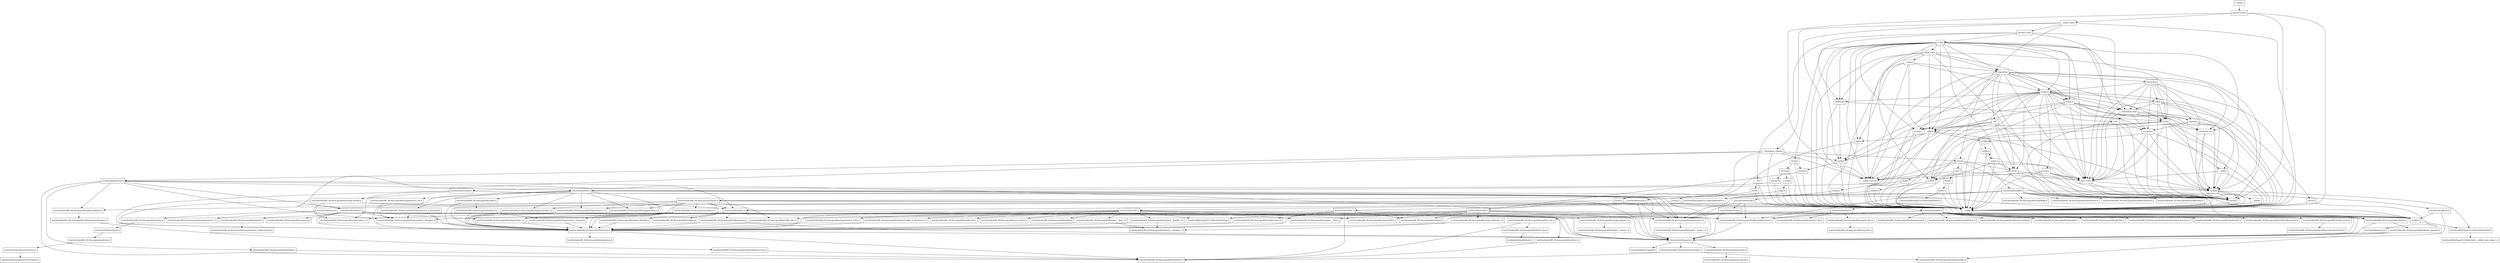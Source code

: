 digraph "dependencies" {
  header_0 [ shape="box", label="\<stdin\>" ];
  header_1 [ shape="box", label="shared_mutex" ];
  header_10 [ shape="box", label="/usr/include/pthread.h" ];
  header_100 [ shape="box", label="/usr/include/x86_64-linux-gnu/bits/mathcalls.h" ];
  header_101 [ shape="box", label="/usr/include/x86_64-linux-gnu/bits/mathcalls-narrow.h" ];
  header_102 [ shape="box", label="/usr/include/x86_64-linux-gnu/bits/iscanonical.h" ];
  header_103 [ shape="box", label="/usr/include/x86_64-linux-gnu/bits/mathinline.h" ];
  header_104 [ shape="box", label="iosfwd" ];
  header_105 [ shape="box", label="wchar.h" ];
  header_106 [ shape="box", label="/usr/include/wchar.h" ];
  header_107 [ shape="box", label="/usr/local/lib/clang/10.0.0/include/stdarg.h" ];
  header_108 [ shape="box", label="/usr/include/x86_64-linux-gnu/bits/types/wint_t.h" ];
  header_109 [ shape="box", label="/usr/include/x86_64-linux-gnu/bits/types/mbstate_t.h" ];
  header_11 [ shape="box", label="version" ];
  header_110 [ shape="box", label="/usr/include/x86_64-linux-gnu/bits/types/__mbstate_t.h" ];
  header_111 [ shape="box", label="/usr/include/x86_64-linux-gnu/bits/types/__FILE.h" ];
  header_112 [ shape="box", label="/usr/include/x86_64-linux-gnu/bits/types/FILE.h" ];
  header_113 [ shape="box", label="__functional_base" ];
  header_114 [ shape="box", label="typeinfo" ];
  header_115 [ shape="box", label="new" ];
  header_116 [ shape="box", label="utility" ];
  header_117 [ shape="box", label="__tuple" ];
  header_118 [ shape="box", label="initializer_list" ];
  header_119 [ shape="box", label="cstring" ];
  header_12 [ shape="box", label="__undef_macros" ];
  header_120 [ shape="box", label="string.h" ];
  header_121 [ shape="box", label="/usr/include/string.h" ];
  header_122 [ shape="box", label="/usr/include/strings.h" ];
  header_123 [ shape="box", label="__debug" ];
  header_124 [ shape="box", label="cstdio" ];
  header_125 [ shape="box", label="stdio.h" ];
  header_126 [ shape="box", label="/usr/include/stdio.h" ];
  header_127 [ shape="box", label="/usr/include/x86_64-linux-gnu/bits/types/__fpos_t.h" ];
  header_128 [ shape="box", label="/usr/include/x86_64-linux-gnu/bits/types/__fpos64_t.h" ];
  header_129 [ shape="box", label="/usr/include/x86_64-linux-gnu/bits/types/struct_FILE.h" ];
  header_13 [ shape="box", label="__mutex_base" ];
  header_130 [ shape="box", label="/usr/include/x86_64-linux-gnu/bits/types/cookie_io_functions_t.h" ];
  header_131 [ shape="box", label="/usr/include/x86_64-linux-gnu/bits/stdio_lim.h" ];
  header_132 [ shape="box", label="/usr/include/x86_64-linux-gnu/bits/sys_errlist.h" ];
  header_133 [ shape="box", label="/usr/include/x86_64-linux-gnu/bits/stdio.h" ];
  header_134 [ shape="box", label="string" ];
  header_135 [ shape="box", label="string_view" ];
  header_136 [ shape="box", label="__string" ];
  header_137 [ shape="box", label="algorithm" ];
  header_138 [ shape="box", label="memory" ];
  header_139 [ shape="box", label="iterator" ];
  header_14 [ shape="box", label="chrono" ];
  header_140 [ shape="box", label="tuple" ];
  header_141 [ shape="box", label="cassert" ];
  header_142 [ shape="box", label="/usr/include/assert.h" ];
  header_143 [ shape="box", label="atomic" ];
  header_144 [ shape="box", label="functional" ];
  header_145 [ shape="box", label="bit" ];
  header_146 [ shape="box", label="cwchar" ];
  header_147 [ shape="box", label="cwctype" ];
  header_148 [ shape="box", label="cctype" ];
  header_149 [ shape="box", label="ctype.h" ];
  header_15 [ shape="box", label="ctime" ];
  header_150 [ shape="box", label="/usr/include/ctype.h" ];
  header_151 [ shape="box", label="wctype.h" ];
  header_152 [ shape="box", label="/usr/include/wctype.h" ];
  header_153 [ shape="box", label="/usr/include/x86_64-linux-gnu/bits/wctype-wchar.h" ];
  header_154 [ shape="box", label="__threading_support" ];
  header_155 [ shape="box", label="/usr/include/sched.h" ];
  header_156 [ shape="box", label="/usr/include/x86_64-linux-gnu/bits/sched.h" ];
  header_157 [ shape="box", label="/usr/include/x86_64-linux-gnu/bits/types/struct_sched_param.h" ];
  header_158 [ shape="box", label="/usr/include/x86_64-linux-gnu/bits/cpu-set.h" ];
  header_159 [ shape="box", label="/usr/include/x86_64-linux-gnu/bits/setjmp.h" ];
  header_16 [ shape="box", label="/usr/include/time.h" ];
  header_17 [ shape="box", label="stddef.h" ];
  header_18 [ shape="box", label="/usr/local/lib/clang/10.0.0/include/stddef.h" ];
  header_19 [ shape="box", label="/usr/include/x86_64-linux-gnu/bits/time.h" ];
  header_2 [ shape="box", label="__config" ];
  header_20 [ shape="box", label="/usr/include/x86_64-linux-gnu/bits/types.h" ];
  header_21 [ shape="box", label="/usr/include/x86_64-linux-gnu/bits/typesizes.h" ];
  header_22 [ shape="box", label="/usr/include/x86_64-linux-gnu/bits/timex.h" ];
  header_23 [ shape="box", label="/usr/include/x86_64-linux-gnu/bits/types/struct_timeval.h" ];
  header_24 [ shape="box", label="/usr/include/x86_64-linux-gnu/bits/types/clock_t.h" ];
  header_25 [ shape="box", label="/usr/include/x86_64-linux-gnu/bits/types/time_t.h" ];
  header_26 [ shape="box", label="/usr/include/x86_64-linux-gnu/bits/types/struct_tm.h" ];
  header_27 [ shape="box", label="/usr/include/x86_64-linux-gnu/bits/types/struct_timespec.h" ];
  header_28 [ shape="box", label="/usr/include/x86_64-linux-gnu/bits/types/clockid_t.h" ];
  header_29 [ shape="box", label="/usr/include/x86_64-linux-gnu/bits/types/timer_t.h" ];
  header_3 [ shape="box", label="/usr/include/features.h" ];
  header_30 [ shape="box", label="/usr/include/x86_64-linux-gnu/bits/types/struct_itimerspec.h" ];
  header_31 [ shape="box", label="/usr/include/x86_64-linux-gnu/bits/types/locale_t.h" ];
  header_32 [ shape="box", label="/usr/include/x86_64-linux-gnu/bits/types/__locale_t.h" ];
  header_33 [ shape="box", label="type_traits" ];
  header_34 [ shape="box", label="cstddef" ];
  header_35 [ shape="box", label="/usr/local/lib/clang/10.0.0/include/__stddef_max_align_t.h" ];
  header_36 [ shape="box", label="__nullptr" ];
  header_37 [ shape="box", label="ratio" ];
  header_38 [ shape="box", label="cstdint" ];
  header_39 [ shape="box", label="stdint.h" ];
  header_4 [ shape="box", label="/usr/include/stdc-predef.h" ];
  header_40 [ shape="box", label="/usr/local/lib/clang/10.0.0/include/stdint.h" ];
  header_41 [ shape="box", label="/usr/include/stdint.h" ];
  header_42 [ shape="box", label="/usr/include/x86_64-linux-gnu/bits/libc-header-start.h" ];
  header_43 [ shape="box", label="/usr/include/x86_64-linux-gnu/bits/wchar.h" ];
  header_44 [ shape="box", label="/usr/include/x86_64-linux-gnu/bits/stdint-intn.h" ];
  header_45 [ shape="box", label="/usr/include/x86_64-linux-gnu/bits/stdint-uintn.h" ];
  header_46 [ shape="box", label="climits" ];
  header_47 [ shape="box", label="limits.h" ];
  header_48 [ shape="box", label="/usr/local/lib/clang/10.0.0/include/limits.h" ];
  header_49 [ shape="box", label="/usr/include/limits.h" ];
  header_5 [ shape="box", label="/usr/include/x86_64-linux-gnu/sys/cdefs.h" ];
  header_50 [ shape="box", label="/usr/include/x86_64-linux-gnu/bits/posix1_lim.h" ];
  header_51 [ shape="box", label="/usr/include/x86_64-linux-gnu/bits/local_lim.h" ];
  header_52 [ shape="box", label="/usr/include/linux/limits.h" ];
  header_53 [ shape="box", label="/usr/include/x86_64-linux-gnu/bits/posix2_lim.h" ];
  header_54 [ shape="box", label="/usr/include/x86_64-linux-gnu/bits/xopen_lim.h" ];
  header_55 [ shape="box", label="/usr/include/x86_64-linux-gnu/bits/uio_lim.h" ];
  header_56 [ shape="box", label="limits" ];
  header_57 [ shape="box", label="system_error" ];
  header_58 [ shape="box", label="__errc" ];
  header_59 [ shape="box", label="cerrno" ];
  header_6 [ shape="box", label="/usr/include/x86_64-linux-gnu/bits/wordsize.h" ];
  header_60 [ shape="box", label="errno.h" ];
  header_61 [ shape="box", label="/usr/include/errno.h" ];
  header_62 [ shape="box", label="/usr/include/x86_64-linux-gnu/bits/errno.h" ];
  header_63 [ shape="box", label="/usr/include/linux/errno.h" ];
  header_64 [ shape="box", label="/usr/include/x86_64-linux-gnu/asm/errno.h" ];
  header_65 [ shape="box", label="/usr/include/asm-generic/errno.h" ];
  header_66 [ shape="box", label="/usr/include/asm-generic/errno-base.h" ];
  header_67 [ shape="box", label="/usr/include/x86_64-linux-gnu/bits/types/error_t.h" ];
  header_68 [ shape="box", label="stdexcept" ];
  header_69 [ shape="box", label="exception" ];
  header_7 [ shape="box", label="/usr/include/x86_64-linux-gnu/bits/long-double.h" ];
  header_70 [ shape="box", label="cstdlib" ];
  header_71 [ shape="box", label="stdlib.h" ];
  header_72 [ shape="box", label="/usr/include/stdlib.h" ];
  header_73 [ shape="box", label="/usr/include/x86_64-linux-gnu/bits/waitflags.h" ];
  header_74 [ shape="box", label="/usr/include/x86_64-linux-gnu/bits/waitstatus.h" ];
  header_75 [ shape="box", label="/usr/include/x86_64-linux-gnu/bits/floatn.h" ];
  header_76 [ shape="box", label="/usr/include/x86_64-linux-gnu/bits/floatn-common.h" ];
  header_77 [ shape="box", label="/usr/include/x86_64-linux-gnu/sys/types.h" ];
  header_78 [ shape="box", label="/usr/include/endian.h" ];
  header_79 [ shape="box", label="/usr/include/x86_64-linux-gnu/bits/endian.h" ];
  header_8 [ shape="box", label="/usr/include/x86_64-linux-gnu/gnu/stubs.h" ];
  header_80 [ shape="box", label="/usr/include/x86_64-linux-gnu/bits/byteswap.h" ];
  header_81 [ shape="box", label="/usr/include/x86_64-linux-gnu/bits/uintn-identity.h" ];
  header_82 [ shape="box", label="/usr/include/x86_64-linux-gnu/sys/select.h" ];
  header_83 [ shape="box", label="/usr/include/x86_64-linux-gnu/bits/select.h" ];
  header_84 [ shape="box", label="/usr/include/x86_64-linux-gnu/bits/types/sigset_t.h" ];
  header_85 [ shape="box", label="/usr/include/x86_64-linux-gnu/bits/types/__sigset_t.h" ];
  header_86 [ shape="box", label="/usr/include/x86_64-linux-gnu/bits/pthreadtypes.h" ];
  header_87 [ shape="box", label="/usr/include/x86_64-linux-gnu/bits/thread-shared-types.h" ];
  header_88 [ shape="box", label="/usr/include/x86_64-linux-gnu/bits/pthreadtypes-arch.h" ];
  header_89 [ shape="box", label="/usr/include/alloca.h" ];
  header_9 [ shape="box", label="/usr/include/x86_64-linux-gnu/gnu/stubs-64.h" ];
  header_90 [ shape="box", label="/usr/include/x86_64-linux-gnu/bits/stdlib-bsearch.h" ];
  header_91 [ shape="box", label="/usr/include/x86_64-linux-gnu/bits/stdlib-float.h" ];
  header_92 [ shape="box", label="math.h" ];
  header_93 [ shape="box", label="/usr/include/math.h" ];
  header_94 [ shape="box", label="/usr/include/x86_64-linux-gnu/bits/math-vector.h" ];
  header_95 [ shape="box", label="/usr/include/x86_64-linux-gnu/bits/libm-simd-decl-stubs.h" ];
  header_96 [ shape="box", label="/usr/include/x86_64-linux-gnu/bits/flt-eval-method.h" ];
  header_97 [ shape="box", label="/usr/include/x86_64-linux-gnu/bits/fp-logb.h" ];
  header_98 [ shape="box", label="/usr/include/x86_64-linux-gnu/bits/fp-fast.h" ];
  header_99 [ shape="box", label="/usr/include/x86_64-linux-gnu/bits/mathcalls-helper-functions.h" ];
  header_118 -> header_34;
  header_118 -> header_2;
  header_119 -> header_2;
  header_119 -> header_120;
  header_61 -> header_62;
  header_61 -> header_3;
  header_61 -> header_67;
  header_60 -> header_61;
  header_60 -> header_2;
  header_63 -> header_64;
  header_62 -> header_63;
  header_65 -> header_66;
  header_64 -> header_65;
  header_69 -> header_11;
  header_69 -> header_34;
  header_69 -> header_2;
  header_69 -> header_70;
  header_69 -> header_33;
  header_68 -> header_69;
  header_68 -> header_104;
  header_68 -> header_2;
  header_114 -> header_69;
  header_114 -> header_34;
  header_114 -> header_2;
  header_114 -> header_38;
  header_115 -> header_69;
  header_115 -> header_34;
  header_115 -> header_2;
  header_115 -> header_33;
  header_115 -> header_11;
  header_72 -> header_17;
  header_72 -> header_31;
  header_72 -> header_73;
  header_72 -> header_89;
  header_72 -> header_42;
  header_72 -> header_74;
  header_72 -> header_75;
  header_72 -> header_90;
  header_72 -> header_91;
  header_72 -> header_77;
  header_70 -> header_71;
  header_70 -> header_2;
  header_71 -> header_72;
  header_71 -> header_2;
  header_71 -> header_92;
  header_76 -> header_7;
  header_76 -> header_3;
  header_77 -> header_17;
  header_77 -> header_29;
  header_77 -> header_28;
  header_77 -> header_25;
  header_77 -> header_24;
  header_77 -> header_20;
  header_77 -> header_44;
  header_77 -> header_3;
  header_77 -> header_82;
  header_77 -> header_78;
  header_77 -> header_86;
  header_75 -> header_76;
  header_75 -> header_3;
  header_116 -> header_11;
  header_116 -> header_38;
  header_116 -> header_34;
  header_116 -> header_33;
  header_116 -> header_123;
  header_116 -> header_2;
  header_116 -> header_118;
  header_116 -> header_119;
  header_116 -> header_117;
  header_117 -> header_34;
  header_117 -> header_2;
  header_117 -> header_33;
  header_78 -> header_81;
  header_78 -> header_79;
  header_78 -> header_80;
  header_78 -> header_3;
  header_113 -> header_33;
  header_113 -> header_116;
  header_113 -> header_2;
  header_113 -> header_69;
  header_113 -> header_114;
  header_113 -> header_115;
  header_47 -> header_2;
  header_47 -> header_48;
  header_46 -> header_47;
  header_46 -> header_2;
  header_45 -> header_20;
  header_44 -> header_20;
  header_42 -> header_3;
  header_41 -> header_20;
  header_41 -> header_6;
  header_41 -> header_45;
  header_41 -> header_44;
  header_41 -> header_43;
  header_41 -> header_42;
  header_40 -> header_41;
  header_105 -> header_106;
  header_105 -> header_2;
  header_104 -> header_105;
  header_104 -> header_2;
  header_106 -> header_17;
  header_106 -> header_31;
  header_106 -> header_43;
  header_106 -> header_108;
  header_106 -> header_75;
  header_106 -> header_109;
  header_106 -> header_107;
  header_106 -> header_111;
  header_106 -> header_112;
  header_106 -> header_42;
  header_49 -> header_50;
  header_49 -> header_53;
  header_49 -> header_54;
  header_49 -> header_42;
  header_48 -> header_49;
  header_5 -> header_6;
  header_5 -> header_7;
  header_2 -> header_3;
  header_3 -> header_4;
  header_3 -> header_5;
  header_3 -> header_8;
  header_0 -> header_1;
  header_1 -> header_2;
  header_1 -> header_11;
  header_1 -> header_12;
  header_1 -> header_13;
  header_8 -> header_9;
  header_58 -> header_59;
  header_58 -> header_2;
  header_59 -> header_60;
  header_59 -> header_2;
  header_50 -> header_6;
  header_50 -> header_51;
  header_51 -> header_52;
  header_54 -> header_55;
  header_56 -> header_2;
  header_56 -> header_33;
  header_56 -> header_12;
  header_56 -> header_11;
  header_57 -> header_58;
  header_57 -> header_68;
  header_57 -> header_134;
  header_57 -> header_33;
  header_57 -> header_113;
  header_130 -> header_20;
  header_134 -> header_123;
  header_134 -> header_11;
  header_134 -> header_38;
  header_134 -> header_146;
  header_134 -> header_12;
  header_134 -> header_139;
  header_134 -> header_137;
  header_134 -> header_33;
  header_134 -> header_68;
  header_134 -> header_138;
  header_134 -> header_124;
  header_134 -> header_2;
  header_134 -> header_135;
  header_134 -> header_118;
  header_134 -> header_119;
  header_134 -> header_116;
  header_134 -> header_104;
  header_134 -> header_113;
  header_135 -> header_11;
  header_135 -> header_123;
  header_135 -> header_137;
  header_135 -> header_56;
  header_135 -> header_2;
  header_135 -> header_136;
  header_135 -> header_139;
  header_135 -> header_12;
  header_135 -> header_68;
  header_136 -> header_12;
  header_136 -> header_124;
  header_136 -> header_123;
  header_136 -> header_137;
  header_136 -> header_138;
  header_136 -> header_2;
  header_137 -> header_145;
  header_137 -> header_144;
  header_137 -> header_123;
  header_137 -> header_12;
  header_137 -> header_34;
  header_137 -> header_33;
  header_137 -> header_138;
  header_137 -> header_2;
  header_137 -> header_118;
  header_137 -> header_119;
  header_137 -> header_116;
  header_137 -> header_139;
  header_137 -> header_11;
  header_138 -> header_141;
  header_138 -> header_140;
  header_138 -> header_143;
  header_138 -> header_11;
  header_138 -> header_38;
  header_138 -> header_12;
  header_138 -> header_34;
  header_138 -> header_119;
  header_138 -> header_33;
  header_138 -> header_56;
  header_138 -> header_68;
  header_138 -> header_2;
  header_138 -> header_104;
  header_138 -> header_116;
  header_138 -> header_139;
  header_138 -> header_114;
  header_138 -> header_115;
  header_138 -> header_113;
  header_139 -> header_11;
  header_139 -> header_123;
  header_139 -> header_34;
  header_139 -> header_33;
  header_139 -> header_2;
  header_139 -> header_118;
  header_139 -> header_104;
  header_139 -> header_113;
  header_29 -> header_20;
  header_28 -> header_20;
  header_25 -> header_20;
  header_24 -> header_20;
  header_27 -> header_20;
  header_26 -> header_20;
  header_20 -> header_6;
  header_20 -> header_21;
  header_20 -> header_3;
  header_23 -> header_20;
  header_22 -> header_20;
  header_22 -> header_23;
  header_127 -> header_20;
  header_127 -> header_110;
  header_126 -> header_130;
  header_126 -> header_17;
  header_126 -> header_20;
  header_126 -> header_127;
  header_126 -> header_131;
  header_126 -> header_132;
  header_126 -> header_133;
  header_126 -> header_42;
  header_126 -> header_107;
  header_126 -> header_111;
  header_126 -> header_112;
  header_126 -> header_129;
  header_126 -> header_128;
  header_125 -> header_126;
  header_125 -> header_2;
  header_124 -> header_125;
  header_124 -> header_2;
  header_123 -> header_104;
  header_123 -> header_70;
  header_123 -> header_124;
  header_123 -> header_2;
  header_123 -> header_34;
  header_122 -> header_17;
  header_122 -> header_3;
  header_122 -> header_31;
  header_121 -> header_17;
  header_121 -> header_122;
  header_121 -> header_42;
  header_121 -> header_31;
  header_120 -> header_2;
  header_120 -> header_121;
  header_129 -> header_20;
  header_128 -> header_20;
  header_128 -> header_110;
  header_38 -> header_2;
  header_38 -> header_39;
  header_39 -> header_2;
  header_39 -> header_40;
  header_36 -> header_2;
  header_37 -> header_12;
  header_37 -> header_46;
  header_37 -> header_2;
  header_37 -> header_33;
  header_37 -> header_38;
  header_34 -> header_36;
  header_34 -> header_18;
  header_34 -> header_2;
  header_34 -> header_11;
  header_33 -> header_34;
  header_33 -> header_2;
  header_33 -> header_11;
  header_30 -> header_27;
  header_30 -> header_20;
  header_31 -> header_32;
  header_152 -> header_108;
  header_152 -> header_153;
  header_152 -> header_31;
  header_152 -> header_3;
  header_152 -> header_20;
  header_153 -> header_78;
  header_153 -> header_20;
  header_153 -> header_108;
  header_150 -> header_78;
  header_150 -> header_31;
  header_150 -> header_3;
  header_150 -> header_20;
  header_151 -> header_152;
  header_151 -> header_2;
  header_156 -> header_157;
  header_154 -> header_14;
  header_154 -> header_10;
  header_154 -> header_12;
  header_154 -> header_155;
  header_154 -> header_60;
  header_154 -> header_2;
  header_154 -> header_104;
  header_155 -> header_17;
  header_155 -> header_156;
  header_155 -> header_25;
  header_155 -> header_27;
  header_155 -> header_20;
  header_155 -> header_3;
  header_155 -> header_158;
  header_159 -> header_6;
  header_109 -> header_110;
  header_89 -> header_17;
  header_89 -> header_3;
  header_88 -> header_6;
  header_83 -> header_6;
  header_82 -> header_25;
  header_82 -> header_27;
  header_82 -> header_20;
  header_82 -> header_23;
  header_82 -> header_3;
  header_82 -> header_83;
  header_82 -> header_84;
  header_81 -> header_20;
  header_80 -> header_3;
  header_80 -> header_20;
  header_87 -> header_88;
  header_86 -> header_87;
  header_84 -> header_85;
  header_141 -> header_142;
  header_141 -> header_2;
  header_140 -> header_11;
  header_140 -> header_34;
  header_140 -> header_33;
  header_140 -> header_2;
  header_140 -> header_116;
  header_140 -> header_117;
  header_140 -> header_113;
  header_143 -> header_34;
  header_143 -> header_2;
  header_143 -> header_33;
  header_143 -> header_38;
  header_143 -> header_11;
  header_142 -> header_3;
  header_145 -> header_11;
  header_145 -> header_12;
  header_145 -> header_33;
  header_145 -> header_56;
  header_145 -> header_123;
  header_145 -> header_2;
  header_144 -> header_140;
  header_144 -> header_11;
  header_144 -> header_116;
  header_144 -> header_33;
  header_144 -> header_138;
  header_144 -> header_2;
  header_144 -> header_69;
  header_144 -> header_114;
  header_144 -> header_113;
  header_147 -> header_148;
  header_147 -> header_151;
  header_147 -> header_2;
  header_146 -> header_105;
  header_146 -> header_2;
  header_146 -> header_147;
  header_149 -> header_150;
  header_149 -> header_2;
  header_148 -> header_149;
  header_148 -> header_2;
  header_14 -> header_15;
  header_14 -> header_11;
  header_14 -> header_12;
  header_14 -> header_37;
  header_14 -> header_33;
  header_14 -> header_56;
  header_14 -> header_2;
  header_15 -> header_16;
  header_15 -> header_2;
  header_16 -> header_17;
  header_16 -> header_29;
  header_16 -> header_28;
  header_16 -> header_25;
  header_16 -> header_24;
  header_16 -> header_27;
  header_16 -> header_26;
  header_16 -> header_19;
  header_16 -> header_30;
  header_16 -> header_31;
  header_16 -> header_3;
  header_17 -> header_18;
  header_10 -> header_16;
  header_10 -> header_155;
  header_10 -> header_27;
  header_10 -> header_159;
  header_10 -> header_6;
  header_10 -> header_3;
  header_10 -> header_78;
  header_10 -> header_86;
  header_11 -> header_2;
  header_13 -> header_14;
  header_13 -> header_2;
  header_13 -> header_12;
  header_13 -> header_154;
  header_13 -> header_57;
  header_18 -> header_35;
  header_19 -> header_20;
  header_19 -> header_22;
  header_94 -> header_95;
  header_92 -> header_71;
  header_92 -> header_2;
  header_92 -> header_33;
  header_92 -> header_56;
  header_92 -> header_93;
  header_93 -> header_102;
  header_93 -> header_20;
  header_93 -> header_98;
  header_93 -> header_42;
  header_93 -> header_75;
  header_93 -> header_94;
  header_93 -> header_96;
  header_93 -> header_97;
  header_93 -> header_101;
  header_93 -> header_100;
  header_93 -> header_103;
  header_93 -> header_99;
}